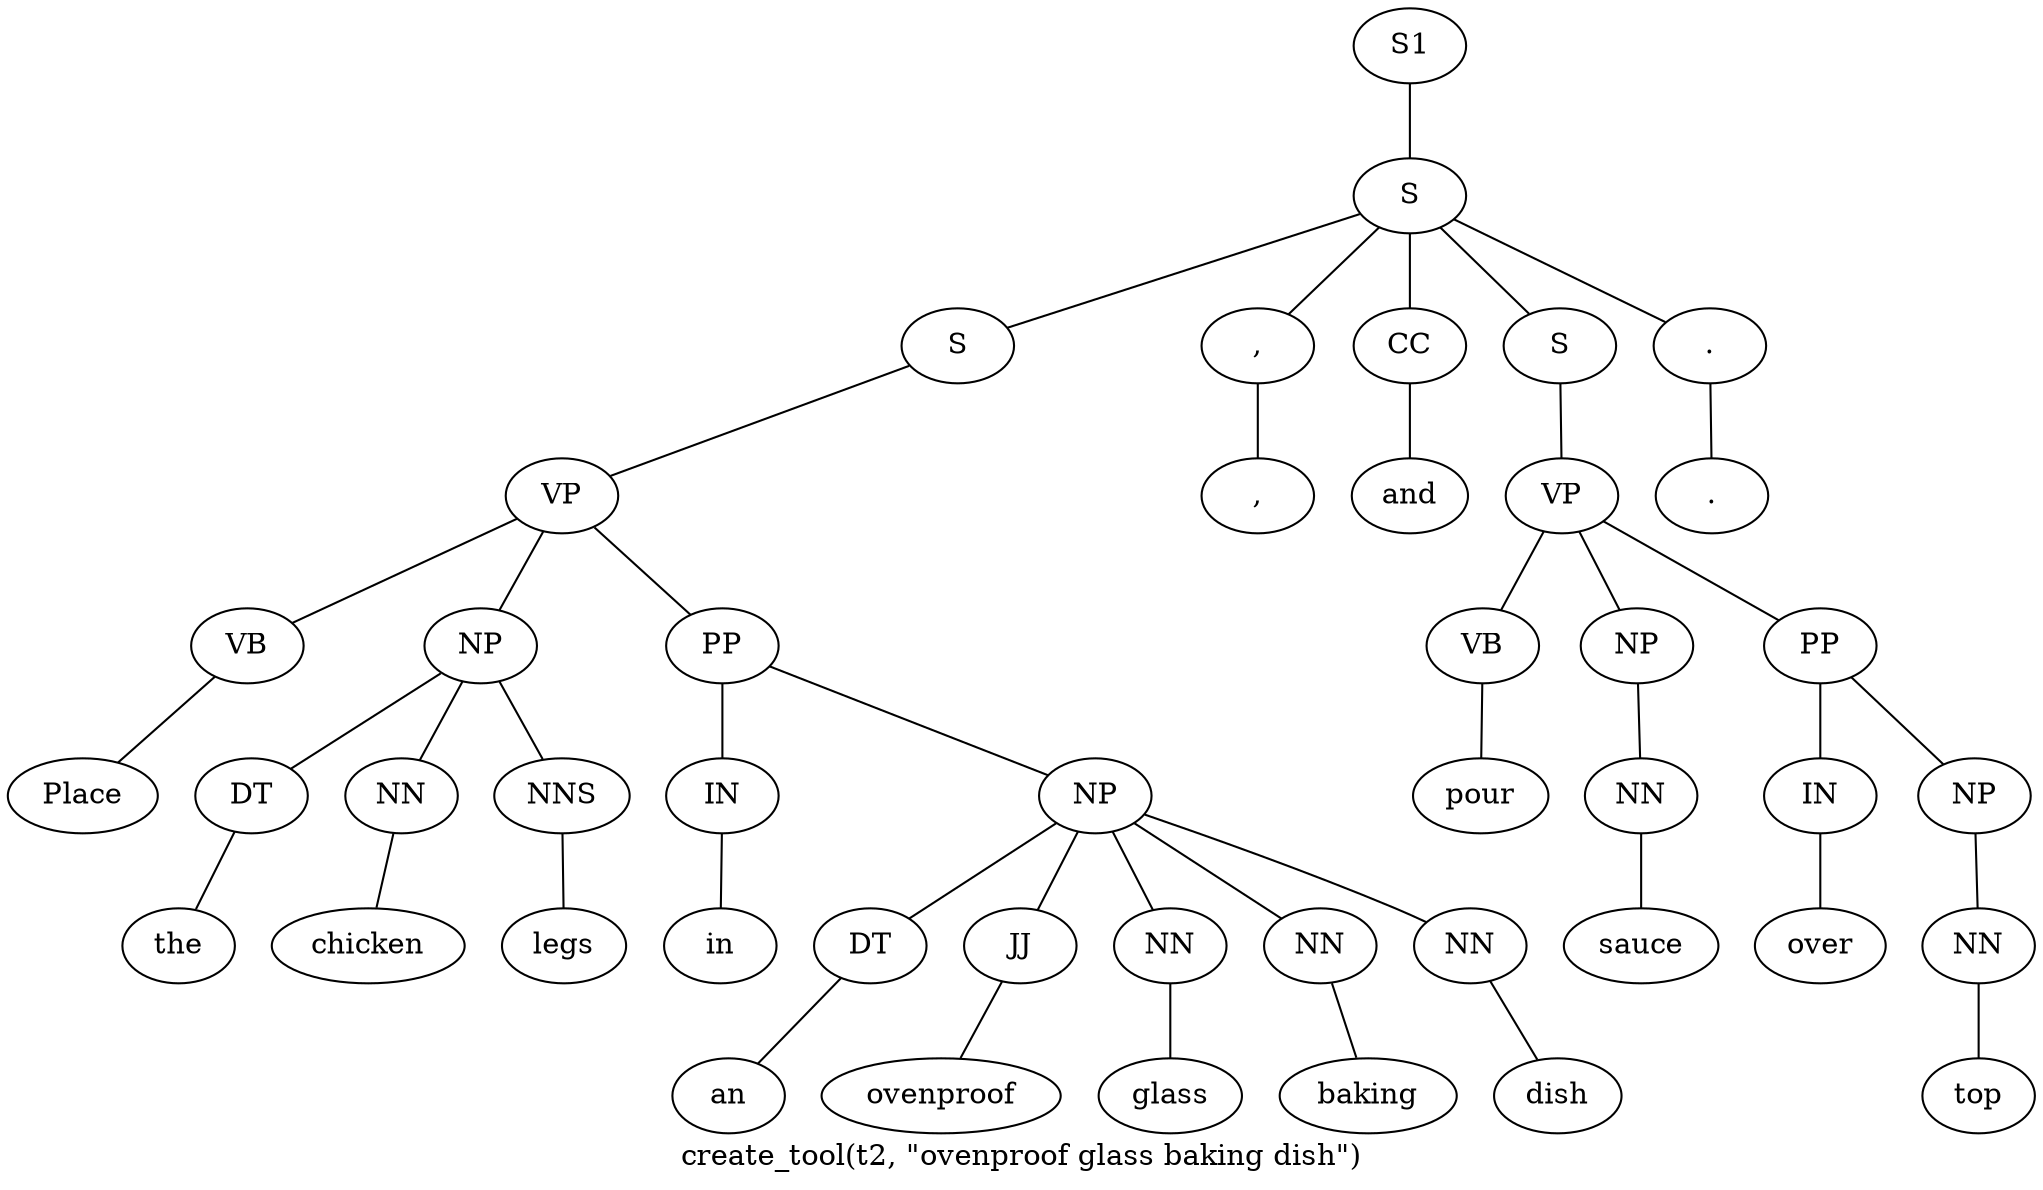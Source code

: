 graph SyntaxGraph {
	label = "create_tool(t2, \"ovenproof glass baking dish\")";
	Node0 [label="S1"];
	Node1 [label="S"];
	Node2 [label="S"];
	Node3 [label="VP"];
	Node4 [label="VB"];
	Node5 [label="Place"];
	Node6 [label="NP"];
	Node7 [label="DT"];
	Node8 [label="the"];
	Node9 [label="NN"];
	Node10 [label="chicken"];
	Node11 [label="NNS"];
	Node12 [label="legs"];
	Node13 [label="PP"];
	Node14 [label="IN"];
	Node15 [label="in"];
	Node16 [label="NP"];
	Node17 [label="DT"];
	Node18 [label="an"];
	Node19 [label="JJ"];
	Node20 [label="ovenproof"];
	Node21 [label="NN"];
	Node22 [label="glass"];
	Node23 [label="NN"];
	Node24 [label="baking"];
	Node25 [label="NN"];
	Node26 [label="dish"];
	Node27 [label=","];
	Node28 [label=","];
	Node29 [label="CC"];
	Node30 [label="and"];
	Node31 [label="S"];
	Node32 [label="VP"];
	Node33 [label="VB"];
	Node34 [label="pour"];
	Node35 [label="NP"];
	Node36 [label="NN"];
	Node37 [label="sauce"];
	Node38 [label="PP"];
	Node39 [label="IN"];
	Node40 [label="over"];
	Node41 [label="NP"];
	Node42 [label="NN"];
	Node43 [label="top"];
	Node44 [label="."];
	Node45 [label="."];

	Node0 -- Node1;
	Node1 -- Node2;
	Node1 -- Node27;
	Node1 -- Node29;
	Node1 -- Node31;
	Node1 -- Node44;
	Node2 -- Node3;
	Node3 -- Node4;
	Node3 -- Node6;
	Node3 -- Node13;
	Node4 -- Node5;
	Node6 -- Node7;
	Node6 -- Node9;
	Node6 -- Node11;
	Node7 -- Node8;
	Node9 -- Node10;
	Node11 -- Node12;
	Node13 -- Node14;
	Node13 -- Node16;
	Node14 -- Node15;
	Node16 -- Node17;
	Node16 -- Node19;
	Node16 -- Node21;
	Node16 -- Node23;
	Node16 -- Node25;
	Node17 -- Node18;
	Node19 -- Node20;
	Node21 -- Node22;
	Node23 -- Node24;
	Node25 -- Node26;
	Node27 -- Node28;
	Node29 -- Node30;
	Node31 -- Node32;
	Node32 -- Node33;
	Node32 -- Node35;
	Node32 -- Node38;
	Node33 -- Node34;
	Node35 -- Node36;
	Node36 -- Node37;
	Node38 -- Node39;
	Node38 -- Node41;
	Node39 -- Node40;
	Node41 -- Node42;
	Node42 -- Node43;
	Node44 -- Node45;
}